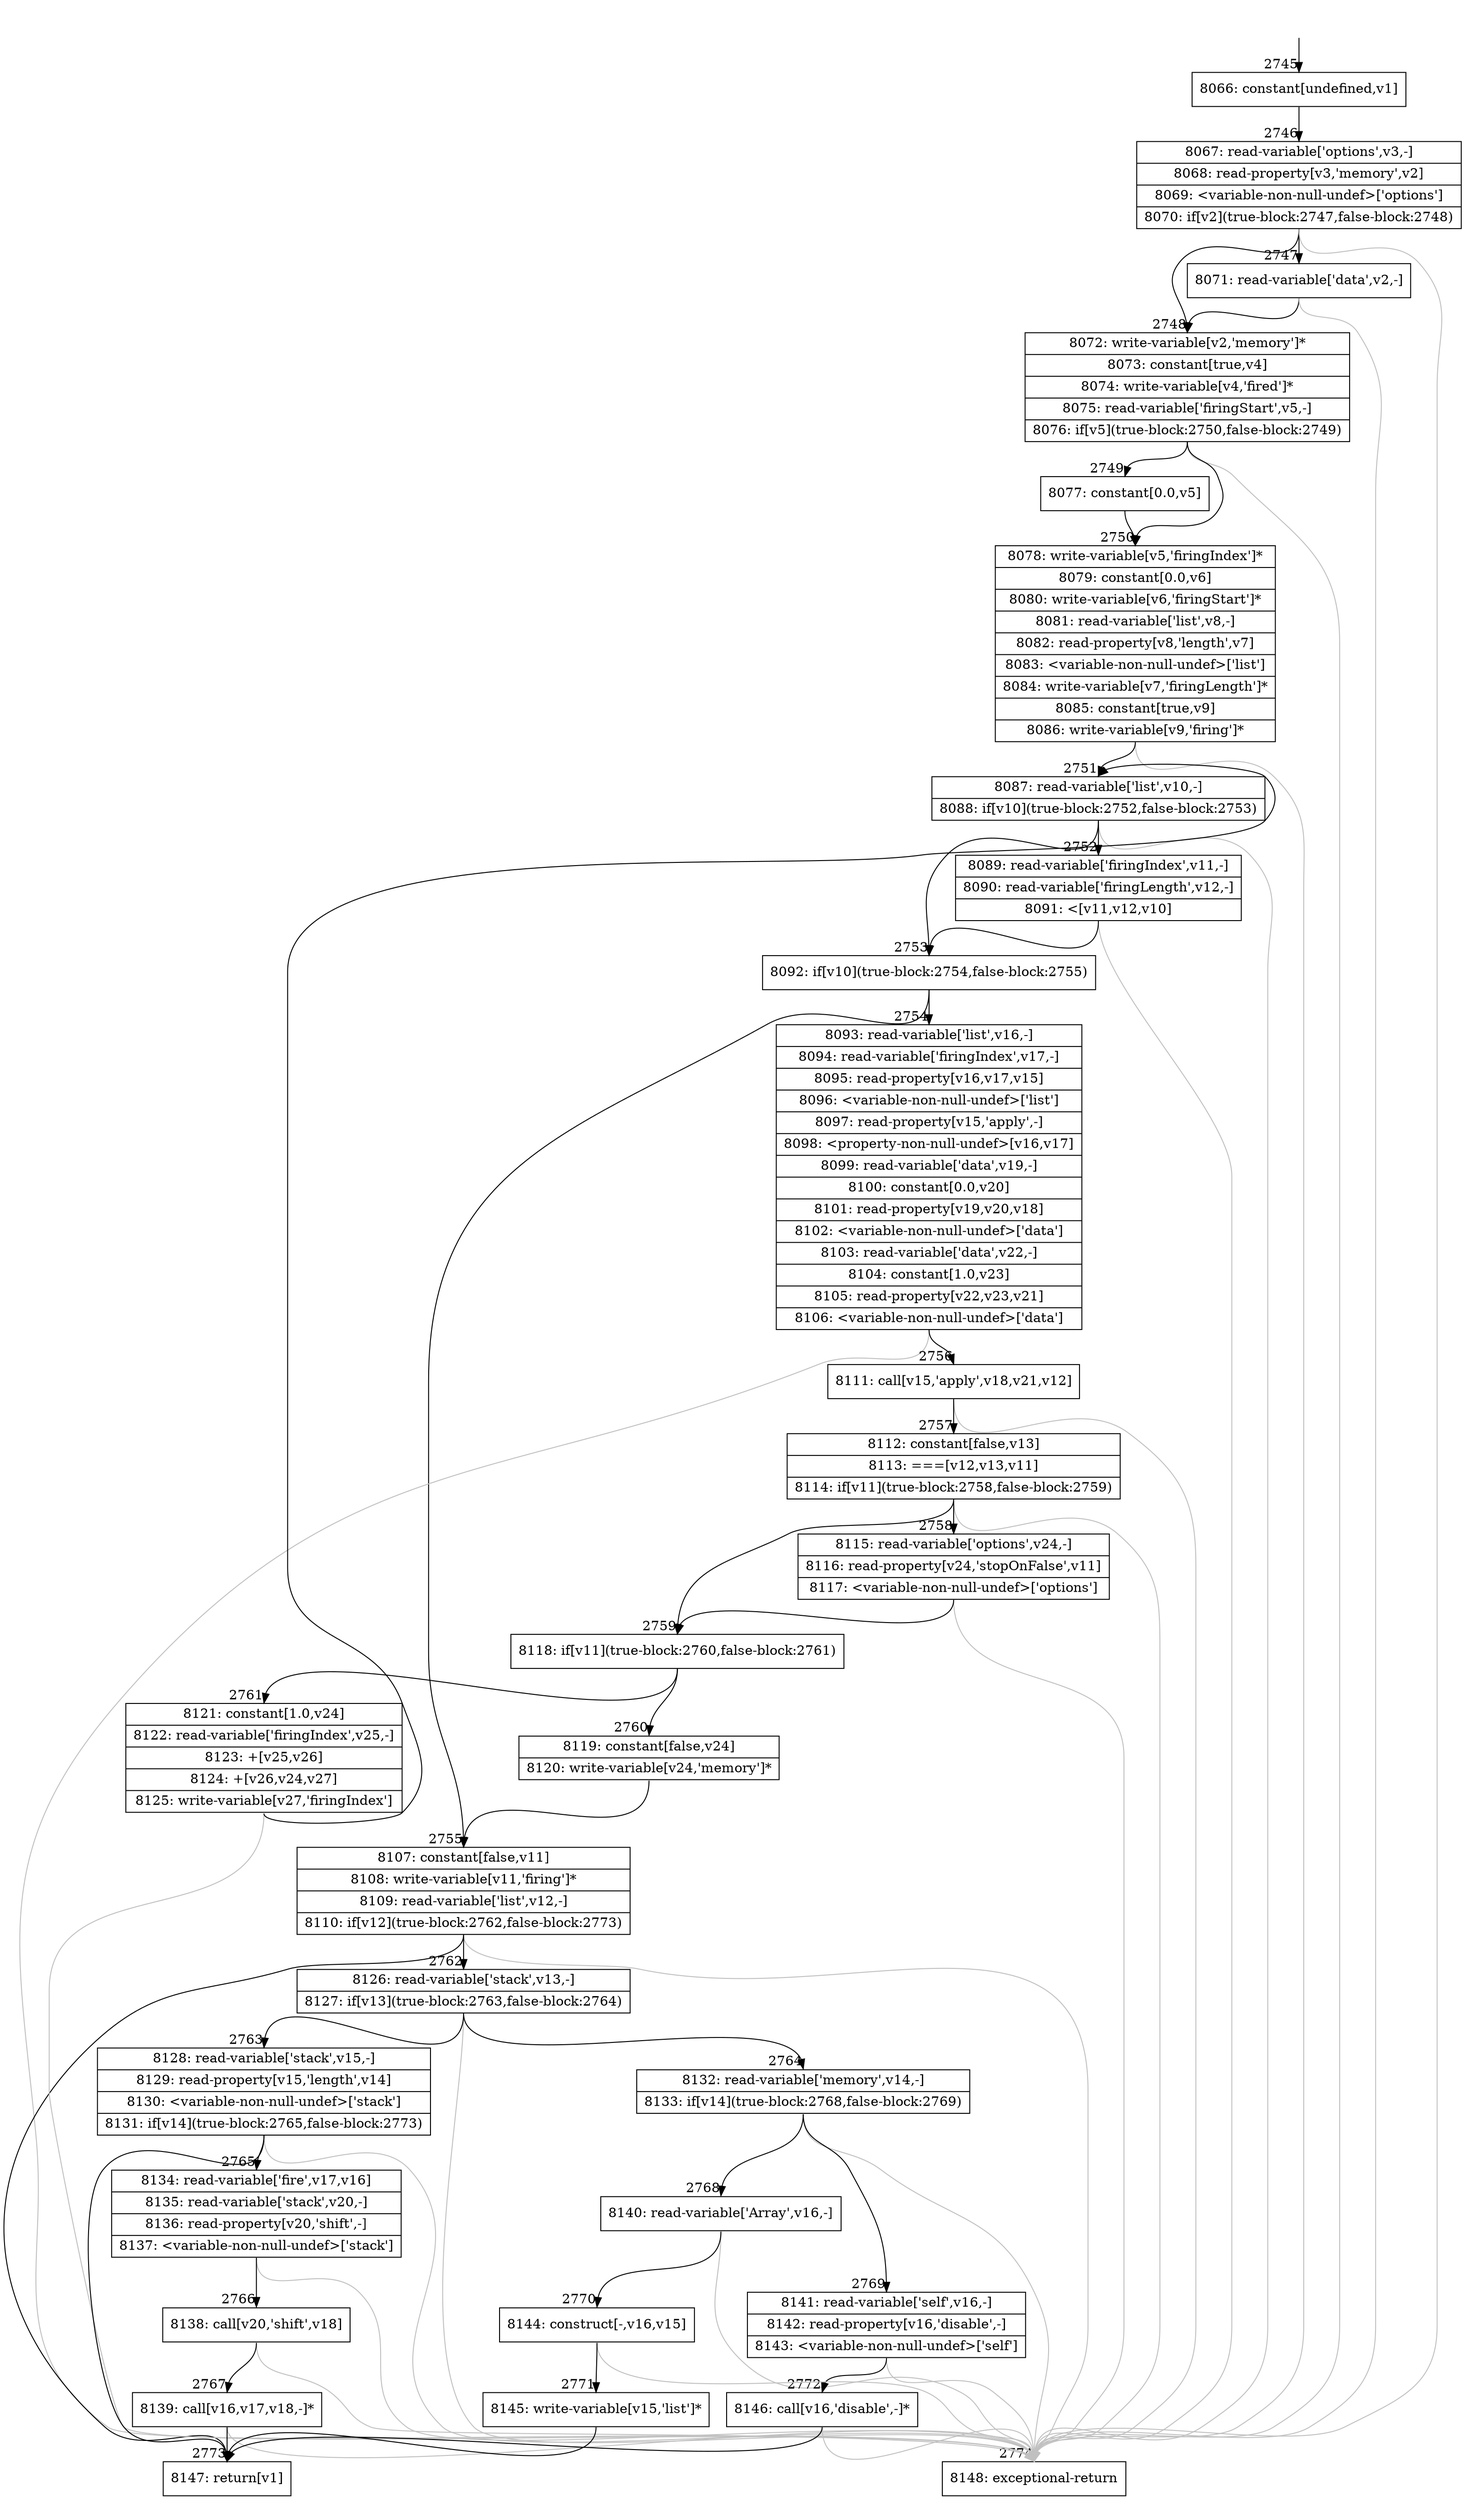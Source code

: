 digraph {
rankdir="TD"
BB_entry173[shape=none,label=""];
BB_entry173 -> BB2745 [tailport=s, headport=n, headlabel="    2745"]
BB2745 [shape=record label="{8066: constant[undefined,v1]}" ] 
BB2745 -> BB2746 [tailport=s, headport=n, headlabel="      2746"]
BB2746 [shape=record label="{8067: read-variable['options',v3,-]|8068: read-property[v3,'memory',v2]|8069: \<variable-non-null-undef\>['options']|8070: if[v2](true-block:2747,false-block:2748)}" ] 
BB2746 -> BB2748 [tailport=s, headport=n, headlabel="      2748"]
BB2746 -> BB2747 [tailport=s, headport=n, headlabel="      2747"]
BB2746 -> BB2774 [tailport=s, headport=n, color=gray, headlabel="      2774"]
BB2747 [shape=record label="{8071: read-variable['data',v2,-]}" ] 
BB2747 -> BB2748 [tailport=s, headport=n]
BB2747 -> BB2774 [tailport=s, headport=n, color=gray]
BB2748 [shape=record label="{8072: write-variable[v2,'memory']*|8073: constant[true,v4]|8074: write-variable[v4,'fired']*|8075: read-variable['firingStart',v5,-]|8076: if[v5](true-block:2750,false-block:2749)}" ] 
BB2748 -> BB2750 [tailport=s, headport=n, headlabel="      2750"]
BB2748 -> BB2749 [tailport=s, headport=n, headlabel="      2749"]
BB2748 -> BB2774 [tailport=s, headport=n, color=gray]
BB2749 [shape=record label="{8077: constant[0.0,v5]}" ] 
BB2749 -> BB2750 [tailport=s, headport=n]
BB2750 [shape=record label="{8078: write-variable[v5,'firingIndex']*|8079: constant[0.0,v6]|8080: write-variable[v6,'firingStart']*|8081: read-variable['list',v8,-]|8082: read-property[v8,'length',v7]|8083: \<variable-non-null-undef\>['list']|8084: write-variable[v7,'firingLength']*|8085: constant[true,v9]|8086: write-variable[v9,'firing']*}" ] 
BB2750 -> BB2751 [tailport=s, headport=n, headlabel="      2751"]
BB2750 -> BB2774 [tailport=s, headport=n, color=gray]
BB2751 [shape=record label="{8087: read-variable['list',v10,-]|8088: if[v10](true-block:2752,false-block:2753)}" ] 
BB2751 -> BB2753 [tailport=s, headport=n, headlabel="      2753"]
BB2751 -> BB2752 [tailport=s, headport=n, headlabel="      2752"]
BB2751 -> BB2774 [tailport=s, headport=n, color=gray]
BB2752 [shape=record label="{8089: read-variable['firingIndex',v11,-]|8090: read-variable['firingLength',v12,-]|8091: \<[v11,v12,v10]}" ] 
BB2752 -> BB2753 [tailport=s, headport=n]
BB2752 -> BB2774 [tailport=s, headport=n, color=gray]
BB2753 [shape=record label="{8092: if[v10](true-block:2754,false-block:2755)}" ] 
BB2753 -> BB2754 [tailport=s, headport=n, headlabel="      2754"]
BB2753 -> BB2755 [tailport=s, headport=n, headlabel="      2755"]
BB2754 [shape=record label="{8093: read-variable['list',v16,-]|8094: read-variable['firingIndex',v17,-]|8095: read-property[v16,v17,v15]|8096: \<variable-non-null-undef\>['list']|8097: read-property[v15,'apply',-]|8098: \<property-non-null-undef\>[v16,v17]|8099: read-variable['data',v19,-]|8100: constant[0.0,v20]|8101: read-property[v19,v20,v18]|8102: \<variable-non-null-undef\>['data']|8103: read-variable['data',v22,-]|8104: constant[1.0,v23]|8105: read-property[v22,v23,v21]|8106: \<variable-non-null-undef\>['data']}" ] 
BB2754 -> BB2756 [tailport=s, headport=n, headlabel="      2756"]
BB2754 -> BB2774 [tailport=s, headport=n, color=gray]
BB2755 [shape=record label="{8107: constant[false,v11]|8108: write-variable[v11,'firing']*|8109: read-variable['list',v12,-]|8110: if[v12](true-block:2762,false-block:2773)}" ] 
BB2755 -> BB2762 [tailport=s, headport=n, headlabel="      2762"]
BB2755 -> BB2773 [tailport=s, headport=n, headlabel="      2773"]
BB2755 -> BB2774 [tailport=s, headport=n, color=gray]
BB2756 [shape=record label="{8111: call[v15,'apply',v18,v21,v12]}" ] 
BB2756 -> BB2757 [tailport=s, headport=n, headlabel="      2757"]
BB2756 -> BB2774 [tailport=s, headport=n, color=gray]
BB2757 [shape=record label="{8112: constant[false,v13]|8113: ===[v12,v13,v11]|8114: if[v11](true-block:2758,false-block:2759)}" ] 
BB2757 -> BB2759 [tailport=s, headport=n, headlabel="      2759"]
BB2757 -> BB2758 [tailport=s, headport=n, headlabel="      2758"]
BB2757 -> BB2774 [tailport=s, headport=n, color=gray]
BB2758 [shape=record label="{8115: read-variable['options',v24,-]|8116: read-property[v24,'stopOnFalse',v11]|8117: \<variable-non-null-undef\>['options']}" ] 
BB2758 -> BB2759 [tailport=s, headport=n]
BB2758 -> BB2774 [tailport=s, headport=n, color=gray]
BB2759 [shape=record label="{8118: if[v11](true-block:2760,false-block:2761)}" ] 
BB2759 -> BB2760 [tailport=s, headport=n, headlabel="      2760"]
BB2759 -> BB2761 [tailport=s, headport=n, headlabel="      2761"]
BB2760 [shape=record label="{8119: constant[false,v24]|8120: write-variable[v24,'memory']*}" ] 
BB2760 -> BB2755 [tailport=s, headport=n]
BB2761 [shape=record label="{8121: constant[1.0,v24]|8122: read-variable['firingIndex',v25,-]|8123: +[v25,v26]|8124: +[v26,v24,v27]|8125: write-variable[v27,'firingIndex']}" ] 
BB2761 -> BB2751 [tailport=s, headport=n]
BB2761 -> BB2774 [tailport=s, headport=n, color=gray]
BB2762 [shape=record label="{8126: read-variable['stack',v13,-]|8127: if[v13](true-block:2763,false-block:2764)}" ] 
BB2762 -> BB2763 [tailport=s, headport=n, headlabel="      2763"]
BB2762 -> BB2764 [tailport=s, headport=n, headlabel="      2764"]
BB2762 -> BB2774 [tailport=s, headport=n, color=gray]
BB2763 [shape=record label="{8128: read-variable['stack',v15,-]|8129: read-property[v15,'length',v14]|8130: \<variable-non-null-undef\>['stack']|8131: if[v14](true-block:2765,false-block:2773)}" ] 
BB2763 -> BB2765 [tailport=s, headport=n, headlabel="      2765"]
BB2763 -> BB2773 [tailport=s, headport=n]
BB2763 -> BB2774 [tailport=s, headport=n, color=gray]
BB2764 [shape=record label="{8132: read-variable['memory',v14,-]|8133: if[v14](true-block:2768,false-block:2769)}" ] 
BB2764 -> BB2768 [tailport=s, headport=n, headlabel="      2768"]
BB2764 -> BB2769 [tailport=s, headport=n, headlabel="      2769"]
BB2764 -> BB2774 [tailport=s, headport=n, color=gray]
BB2765 [shape=record label="{8134: read-variable['fire',v17,v16]|8135: read-variable['stack',v20,-]|8136: read-property[v20,'shift',-]|8137: \<variable-non-null-undef\>['stack']}" ] 
BB2765 -> BB2766 [tailport=s, headport=n, headlabel="      2766"]
BB2765 -> BB2774 [tailport=s, headport=n, color=gray]
BB2766 [shape=record label="{8138: call[v20,'shift',v18]}" ] 
BB2766 -> BB2767 [tailport=s, headport=n, headlabel="      2767"]
BB2766 -> BB2774 [tailport=s, headport=n, color=gray]
BB2767 [shape=record label="{8139: call[v16,v17,v18,-]*}" ] 
BB2767 -> BB2773 [tailport=s, headport=n]
BB2767 -> BB2774 [tailport=s, headport=n, color=gray]
BB2768 [shape=record label="{8140: read-variable['Array',v16,-]}" ] 
BB2768 -> BB2770 [tailport=s, headport=n, headlabel="      2770"]
BB2768 -> BB2774 [tailport=s, headport=n, color=gray]
BB2769 [shape=record label="{8141: read-variable['self',v16,-]|8142: read-property[v16,'disable',-]|8143: \<variable-non-null-undef\>['self']}" ] 
BB2769 -> BB2772 [tailport=s, headport=n, headlabel="      2772"]
BB2769 -> BB2774 [tailport=s, headport=n, color=gray]
BB2770 [shape=record label="{8144: construct[-,v16,v15]}" ] 
BB2770 -> BB2771 [tailport=s, headport=n, headlabel="      2771"]
BB2770 -> BB2774 [tailport=s, headport=n, color=gray]
BB2771 [shape=record label="{8145: write-variable[v15,'list']*}" ] 
BB2771 -> BB2773 [tailport=s, headport=n]
BB2772 [shape=record label="{8146: call[v16,'disable',-]*}" ] 
BB2772 -> BB2773 [tailport=s, headport=n]
BB2772 -> BB2774 [tailport=s, headport=n, color=gray]
BB2773 [shape=record label="{8147: return[v1]}" ] 
BB2774 [shape=record label="{8148: exceptional-return}" ] 
}
